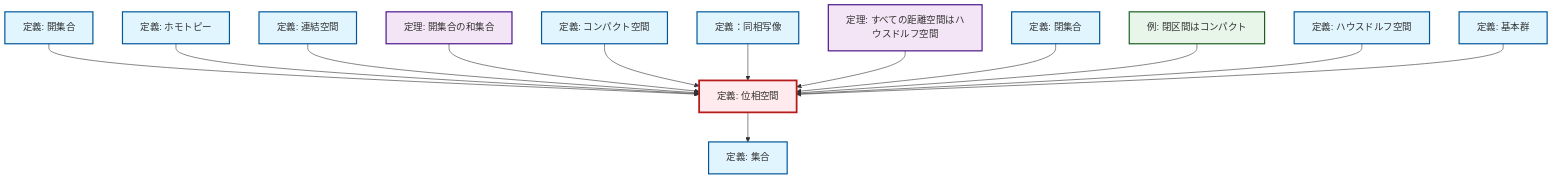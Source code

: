 graph TD
    classDef definition fill:#e1f5fe,stroke:#01579b,stroke-width:2px
    classDef theorem fill:#f3e5f5,stroke:#4a148c,stroke-width:2px
    classDef axiom fill:#fff3e0,stroke:#e65100,stroke-width:2px
    classDef example fill:#e8f5e9,stroke:#1b5e20,stroke-width:2px
    classDef current fill:#ffebee,stroke:#b71c1c,stroke-width:3px
    thm-metric-hausdorff["定理: すべての距離空間はハウスドルフ空間"]:::theorem
    def-connected["定義: 連結空間"]:::definition
    def-topological-space["定義: 位相空間"]:::definition
    def-homeomorphism["定義：同相写像"]:::definition
    def-set["定義: 集合"]:::definition
    thm-union-open-sets["定理: 開集合の和集合"]:::theorem
    def-closed-set["定義: 閉集合"]:::definition
    def-compact["定義: コンパクト空間"]:::definition
    def-homotopy["定義: ホモトピー"]:::definition
    ex-closed-interval-compact["例: 閉区間はコンパクト"]:::example
    def-hausdorff["定義: ハウスドルフ空間"]:::definition
    def-open-set["定義: 開集合"]:::definition
    def-fundamental-group["定義: 基本群"]:::definition
    def-topological-space --> def-set
    def-open-set --> def-topological-space
    def-homotopy --> def-topological-space
    def-connected --> def-topological-space
    thm-union-open-sets --> def-topological-space
    def-compact --> def-topological-space
    def-homeomorphism --> def-topological-space
    thm-metric-hausdorff --> def-topological-space
    def-closed-set --> def-topological-space
    ex-closed-interval-compact --> def-topological-space
    def-hausdorff --> def-topological-space
    def-fundamental-group --> def-topological-space
    class def-topological-space current